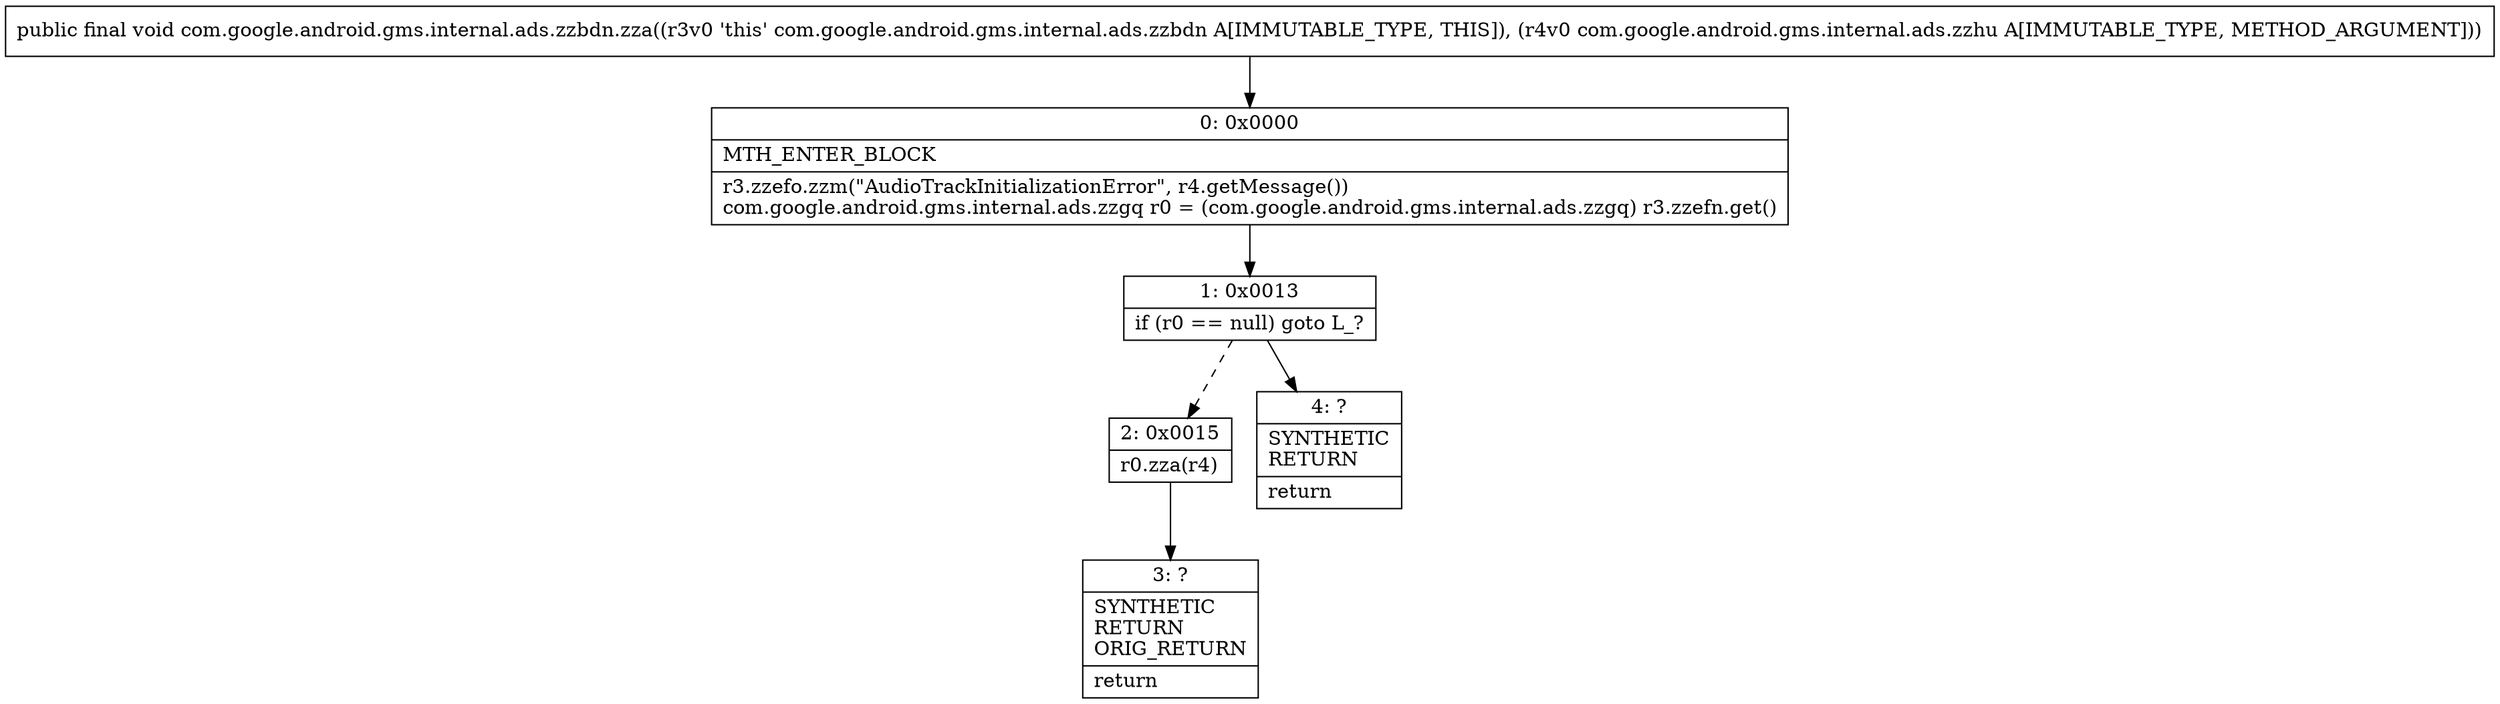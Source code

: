 digraph "CFG forcom.google.android.gms.internal.ads.zzbdn.zza(Lcom\/google\/android\/gms\/internal\/ads\/zzhu;)V" {
Node_0 [shape=record,label="{0\:\ 0x0000|MTH_ENTER_BLOCK\l|r3.zzefo.zzm(\"AudioTrackInitializationError\", r4.getMessage())\lcom.google.android.gms.internal.ads.zzgq r0 = (com.google.android.gms.internal.ads.zzgq) r3.zzefn.get()\l}"];
Node_1 [shape=record,label="{1\:\ 0x0013|if (r0 == null) goto L_?\l}"];
Node_2 [shape=record,label="{2\:\ 0x0015|r0.zza(r4)\l}"];
Node_3 [shape=record,label="{3\:\ ?|SYNTHETIC\lRETURN\lORIG_RETURN\l|return\l}"];
Node_4 [shape=record,label="{4\:\ ?|SYNTHETIC\lRETURN\l|return\l}"];
MethodNode[shape=record,label="{public final void com.google.android.gms.internal.ads.zzbdn.zza((r3v0 'this' com.google.android.gms.internal.ads.zzbdn A[IMMUTABLE_TYPE, THIS]), (r4v0 com.google.android.gms.internal.ads.zzhu A[IMMUTABLE_TYPE, METHOD_ARGUMENT])) }"];
MethodNode -> Node_0;
Node_0 -> Node_1;
Node_1 -> Node_2[style=dashed];
Node_1 -> Node_4;
Node_2 -> Node_3;
}

